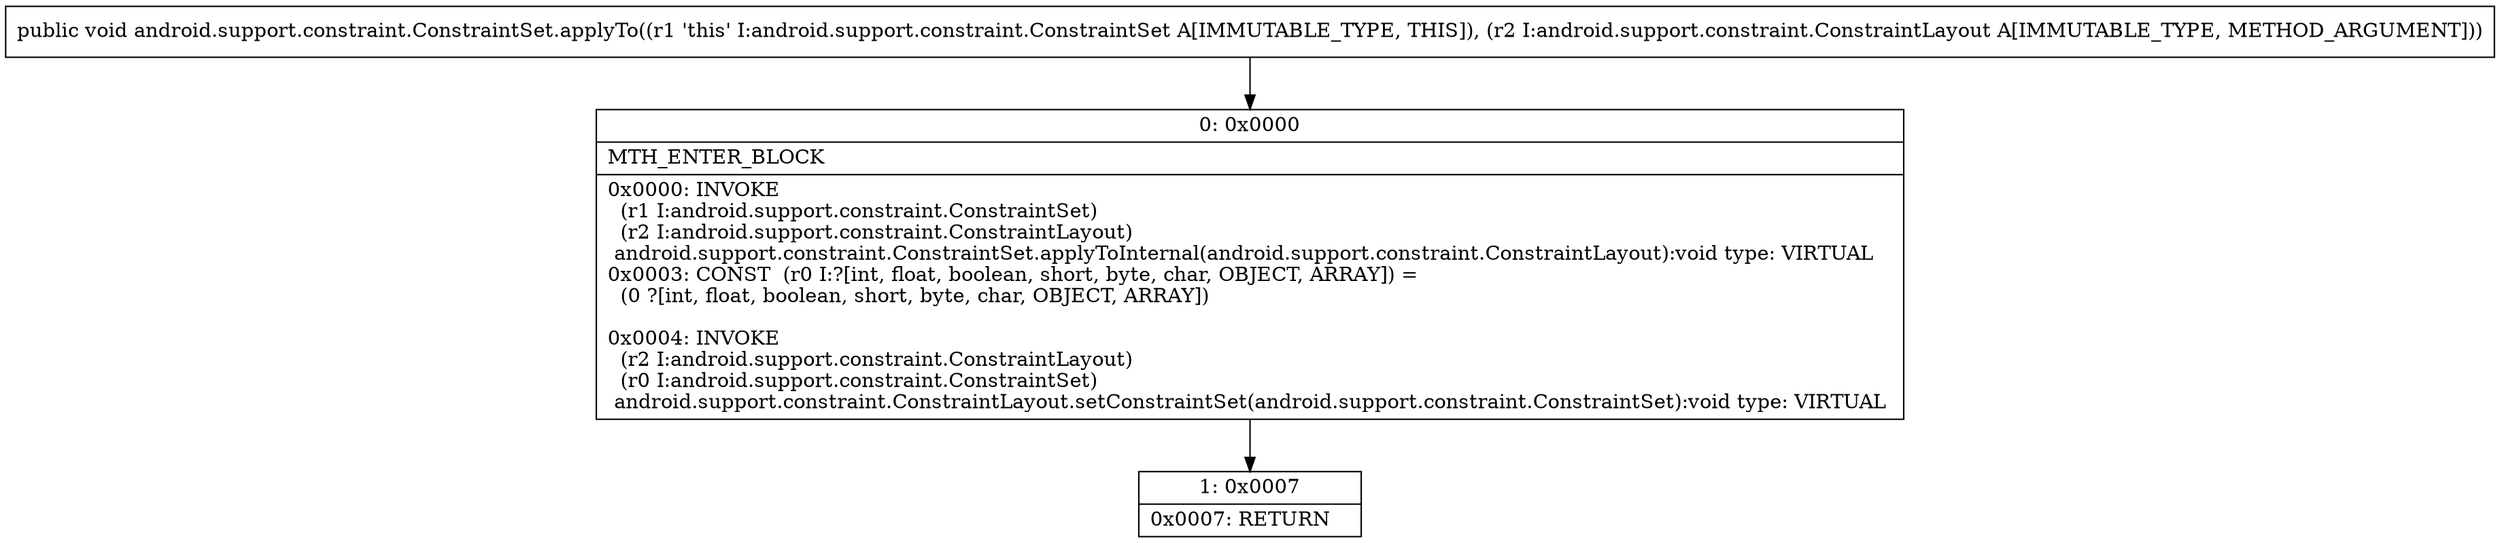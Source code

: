 digraph "CFG forandroid.support.constraint.ConstraintSet.applyTo(Landroid\/support\/constraint\/ConstraintLayout;)V" {
Node_0 [shape=record,label="{0\:\ 0x0000|MTH_ENTER_BLOCK\l|0x0000: INVOKE  \l  (r1 I:android.support.constraint.ConstraintSet)\l  (r2 I:android.support.constraint.ConstraintLayout)\l android.support.constraint.ConstraintSet.applyToInternal(android.support.constraint.ConstraintLayout):void type: VIRTUAL \l0x0003: CONST  (r0 I:?[int, float, boolean, short, byte, char, OBJECT, ARRAY]) = \l  (0 ?[int, float, boolean, short, byte, char, OBJECT, ARRAY])\l \l0x0004: INVOKE  \l  (r2 I:android.support.constraint.ConstraintLayout)\l  (r0 I:android.support.constraint.ConstraintSet)\l android.support.constraint.ConstraintLayout.setConstraintSet(android.support.constraint.ConstraintSet):void type: VIRTUAL \l}"];
Node_1 [shape=record,label="{1\:\ 0x0007|0x0007: RETURN   \l}"];
MethodNode[shape=record,label="{public void android.support.constraint.ConstraintSet.applyTo((r1 'this' I:android.support.constraint.ConstraintSet A[IMMUTABLE_TYPE, THIS]), (r2 I:android.support.constraint.ConstraintLayout A[IMMUTABLE_TYPE, METHOD_ARGUMENT])) }"];
MethodNode -> Node_0;
Node_0 -> Node_1;
}

